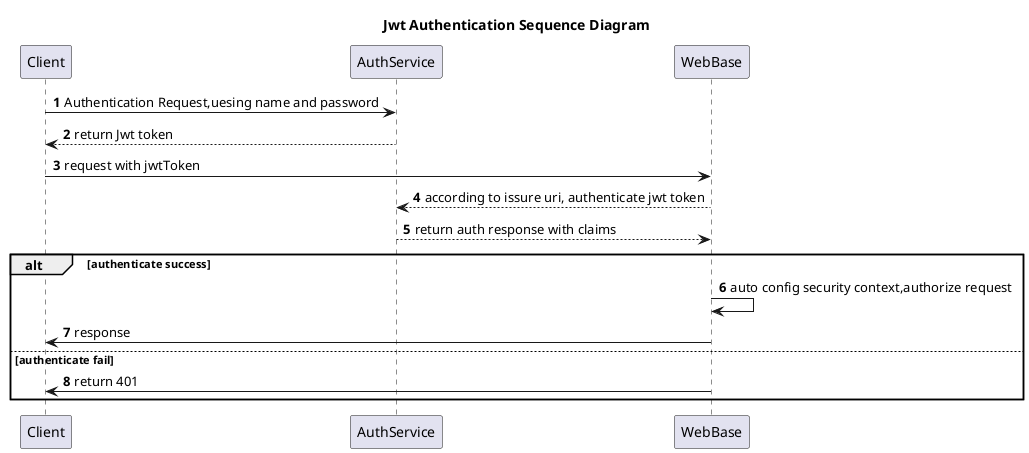 @startuml
'https://plantuml.com/sequence-diagram

title Jwt Authentication Sequence Diagram
autonumber

Client -> AuthService: Authentication Request,uesing name and password
AuthService --> Client: return Jwt token

Client -> WebBase: request with jwtToken
WebBase --> AuthService: according to issure uri, authenticate jwt token
AuthService --> WebBase: return auth response with claims
alt authenticate success
    WebBase -> WebBase: auto config security context,authorize request
    WebBase -> Client: response
else authenticate fail
    WebBase -> Client: return 401
end

@enduml